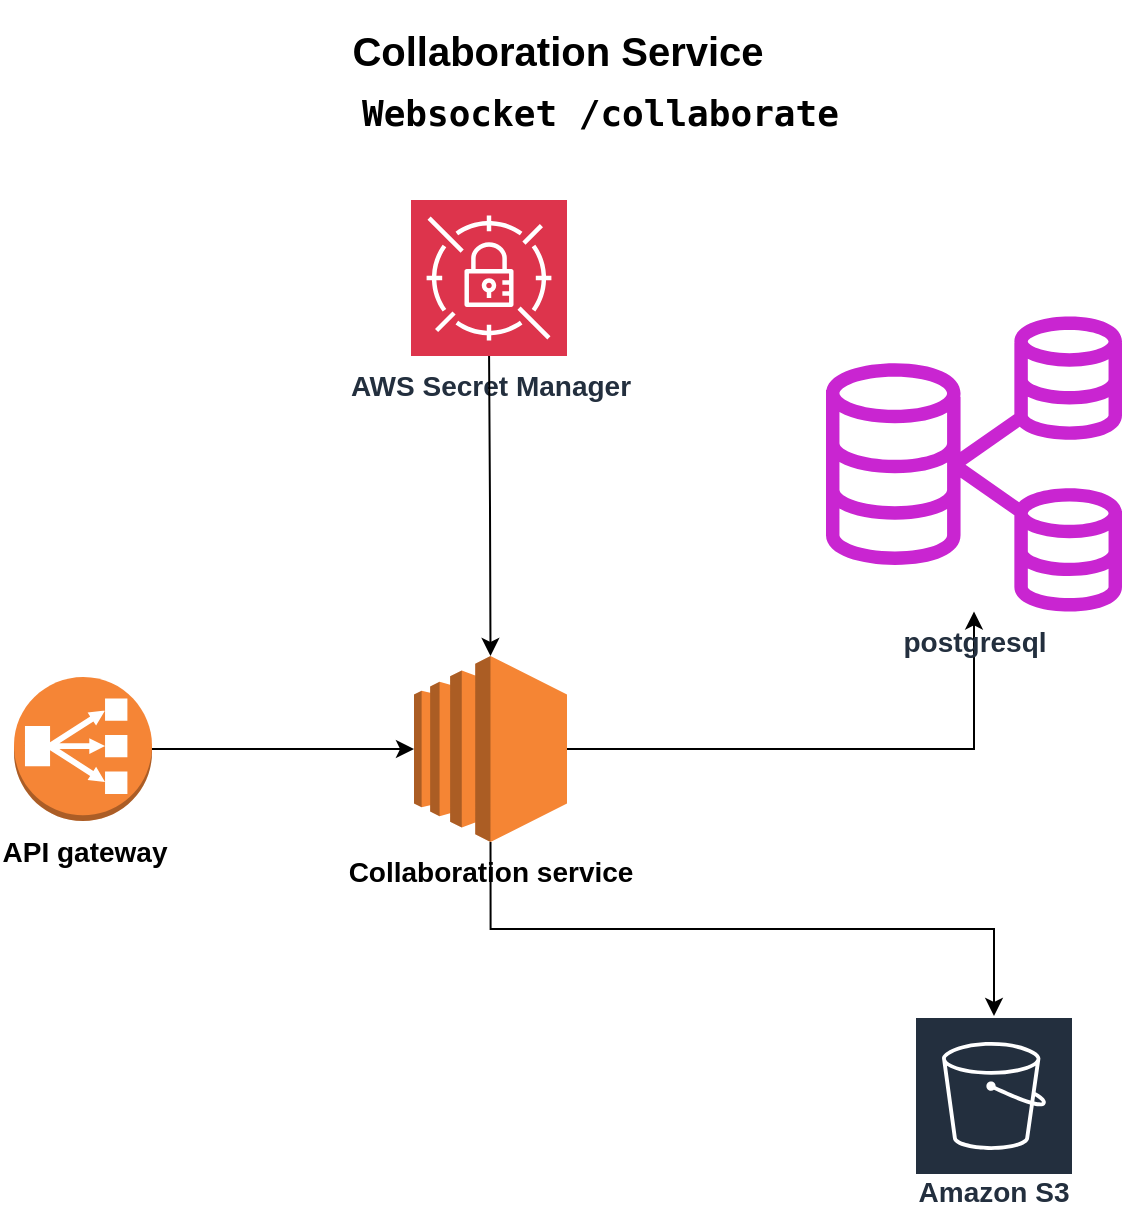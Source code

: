 <mxfile version="26.2.9">
  <diagram name="Page-1" id="IxElRYdI1R2lsxoraBGJ">
    <mxGraphModel dx="1974" dy="811" grid="1" gridSize="10" guides="1" tooltips="1" connect="1" arrows="1" fold="1" page="1" pageScale="1" pageWidth="850" pageHeight="1100" math="0" shadow="0">
      <root>
        <mxCell id="0" />
        <mxCell id="1" parent="0" />
        <mxCell id="uTPha-4ajqMRtpH0Zy6N-5" style="edgeStyle=orthogonalEdgeStyle;rounded=0;orthogonalLoop=1;jettySize=auto;html=1;fontStyle=1" edge="1" parent="1" source="Y6n3DYg3rn1zYoBxxBI1-5" target="Y6n3DYg3rn1zYoBxxBI1-31">
          <mxGeometry relative="1" as="geometry" />
        </mxCell>
        <mxCell id="uTPha-4ajqMRtpH0Zy6N-6" style="edgeStyle=orthogonalEdgeStyle;rounded=0;orthogonalLoop=1;jettySize=auto;html=1;exitX=0.5;exitY=1;exitDx=0;exitDy=0;exitPerimeter=0;fontStyle=1" edge="1" parent="1" source="Y6n3DYg3rn1zYoBxxBI1-5" target="WiUt3RbOU5wr-oSLd8iZ-1">
          <mxGeometry relative="1" as="geometry" />
        </mxCell>
        <mxCell id="Y6n3DYg3rn1zYoBxxBI1-5" value="Collaboration service" style="outlineConnect=0;dashed=0;verticalLabelPosition=bottom;verticalAlign=top;align=center;html=1;shape=mxgraph.aws3.ec2;fillColor=#F58534;gradientColor=none;fontStyle=1;fontSize=14;" parent="1" vertex="1">
          <mxGeometry x="348" y="388" width="76.5" height="93" as="geometry" />
        </mxCell>
        <mxCell id="Y6n3DYg3rn1zYoBxxBI1-31" value="postgresql" style="sketch=0;outlineConnect=0;fontColor=#232F3E;gradientColor=none;fillColor=#C925D1;strokeColor=none;dashed=0;verticalLabelPosition=bottom;verticalAlign=top;align=center;html=1;fontSize=14;fontStyle=1;aspect=fixed;pointerEvents=1;shape=mxgraph.aws4.rds_multi_az_db_cluster;" parent="1" vertex="1">
          <mxGeometry x="554" y="218" width="148" height="148" as="geometry" />
        </mxCell>
        <mxCell id="Y6n3DYg3rn1zYoBxxBI1-42" value="AWS Secret Manager&lt;div&gt;&lt;br&gt;&lt;/div&gt;" style="sketch=0;points=[[0,0,0],[0.25,0,0],[0.5,0,0],[0.75,0,0],[1,0,0],[0,1,0],[0.25,1,0],[0.5,1,0],[0.75,1,0],[1,1,0],[0,0.25,0],[0,0.5,0],[0,0.75,0],[1,0.25,0],[1,0.5,0],[1,0.75,0]];outlineConnect=0;fontColor=#232F3E;fillColor=#DD344C;strokeColor=#ffffff;dashed=0;verticalLabelPosition=bottom;verticalAlign=top;align=center;html=1;fontSize=14;fontStyle=1;aspect=fixed;shape=mxgraph.aws4.resourceIcon;resIcon=mxgraph.aws4.secrets_manager;" parent="1" vertex="1">
          <mxGeometry x="346.5" y="160" width="78" height="78" as="geometry" />
        </mxCell>
        <mxCell id="Y6n3DYg3rn1zYoBxxBI1-44" value="Collaboration Service" style="text;html=1;align=center;verticalAlign=middle;whiteSpace=wrap;rounded=0;fontSize=20;fontStyle=1" parent="1" vertex="1">
          <mxGeometry x="230" y="60" width="380" height="50" as="geometry" />
        </mxCell>
        <mxCell id="Y6n3DYg3rn1zYoBxxBI1-46" value="&lt;pre style=&quot;line-height: 20%;&quot;&gt;&lt;pre&gt;&lt;font style=&quot;font-size: 18px;&quot;&gt;Websocket /collaborate&lt;/font&gt;&lt;/pre&gt;&lt;pre&gt;&lt;font size=&quot;3&quot;&gt;&lt;br&gt;&lt;/font&gt;&lt;/pre&gt;&lt;pre&gt;&lt;br&gt;&lt;/pre&gt;&lt;/pre&gt;" style="text;html=1;align=left;verticalAlign=middle;whiteSpace=wrap;rounded=0;fontSize=14;fontStyle=1" parent="1" vertex="1">
          <mxGeometry x="320" y="110" width="330" height="50" as="geometry" />
        </mxCell>
        <mxCell id="WiUt3RbOU5wr-oSLd8iZ-1" value="Amazon S3" style="sketch=0;outlineConnect=0;fontColor=#232F3E;gradientColor=none;strokeColor=#ffffff;fillColor=#232F3E;dashed=0;verticalLabelPosition=middle;verticalAlign=bottom;align=center;html=1;whiteSpace=wrap;fontSize=14;fontStyle=1;spacing=3;shape=mxgraph.aws4.productIcon;prIcon=mxgraph.aws4.s3;" parent="1" vertex="1">
          <mxGeometry x="598" y="568" width="80" height="100" as="geometry" />
        </mxCell>
        <mxCell id="uTPha-4ajqMRtpH0Zy6N-7" style="edgeStyle=orthogonalEdgeStyle;rounded=0;orthogonalLoop=1;jettySize=auto;html=1;entryX=0.5;entryY=0;entryDx=0;entryDy=0;entryPerimeter=0;fontStyle=1" edge="1" parent="1" target="Y6n3DYg3rn1zYoBxxBI1-5">
          <mxGeometry relative="1" as="geometry">
            <mxPoint x="385.538" y="238" as="sourcePoint" />
          </mxGeometry>
        </mxCell>
        <mxCell id="uTPha-4ajqMRtpH0Zy6N-9" style="edgeStyle=orthogonalEdgeStyle;rounded=0;orthogonalLoop=1;jettySize=auto;html=1;fontStyle=1" edge="1" parent="1" source="uTPha-4ajqMRtpH0Zy6N-8" target="Y6n3DYg3rn1zYoBxxBI1-5">
          <mxGeometry relative="1" as="geometry" />
        </mxCell>
        <mxCell id="uTPha-4ajqMRtpH0Zy6N-8" value="&lt;font style=&quot;font-size: 14px;&quot;&gt;API gateway&lt;/font&gt;" style="outlineConnect=0;dashed=0;verticalLabelPosition=bottom;verticalAlign=top;align=center;html=1;shape=mxgraph.aws3.classic_load_balancer;fillColor=#F58536;gradientColor=none;fontStyle=1" vertex="1" parent="1">
          <mxGeometry x="148" y="398.5" width="69" height="72" as="geometry" />
        </mxCell>
      </root>
    </mxGraphModel>
  </diagram>
</mxfile>
